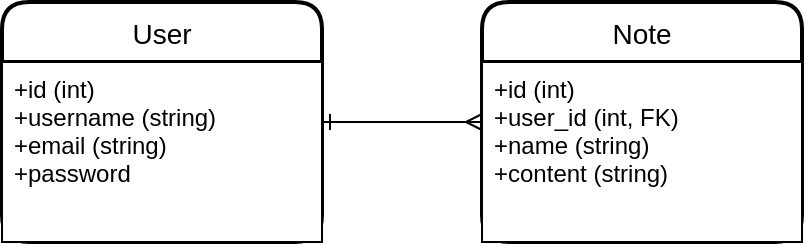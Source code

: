 <mxfile>
    <diagram id="bweU3u733Zc1z5GfixC9" name="ERD">
        <mxGraphModel dx="1213" dy="861" grid="0" gridSize="10" guides="1" tooltips="1" connect="1" arrows="1" fold="1" page="1" pageScale="1" pageWidth="850" pageHeight="1100" background="#ffffff" math="0" shadow="0">
            <root>
                <mxCell id="0"/>
                <mxCell id="1" parent="0"/>
                <mxCell id="38" value="" style="edgeStyle=none;html=1;startArrow=ERone;startFill=0;endArrow=ERmany;endFill=0;" edge="1" parent="1" source="33" target="36">
                    <mxGeometry relative="1" as="geometry"/>
                </mxCell>
                <mxCell id="33" value="User" style="swimlane;childLayout=stackLayout;horizontal=1;startSize=30;horizontalStack=0;rounded=1;fontSize=14;fontStyle=0;strokeWidth=2;resizeParent=0;resizeLast=1;shadow=0;dashed=0;align=center;" vertex="1" parent="1">
                    <mxGeometry x="80" y="50" width="160" height="120" as="geometry"/>
                </mxCell>
                <mxCell id="34" value="+id (int)&#10;+username (string)&#10;+email (string)&#10;+password &#10;" style="align=left;spacingLeft=4;fontSize=12;verticalAlign=top;resizable=0;rotatable=0;part=1;" vertex="1" parent="33">
                    <mxGeometry y="30" width="160" height="90" as="geometry"/>
                </mxCell>
                <mxCell id="36" value="Note" style="swimlane;childLayout=stackLayout;horizontal=1;startSize=30;horizontalStack=0;rounded=1;fontSize=14;fontStyle=0;strokeWidth=2;resizeParent=0;resizeLast=1;shadow=0;dashed=0;align=center;" vertex="1" parent="1">
                    <mxGeometry x="320" y="50" width="160" height="120" as="geometry"/>
                </mxCell>
                <mxCell id="37" value="+id (int)&#10;+user_id (int, FK)&#10;+name (string)&#10;+content (string)&#10;" style="align=left;spacingLeft=4;fontSize=12;verticalAlign=top;resizable=0;rotatable=0;part=1;" vertex="1" parent="36">
                    <mxGeometry y="30" width="160" height="90" as="geometry"/>
                </mxCell>
            </root>
        </mxGraphModel>
    </diagram>
    <diagram id="Iws4Fvm3tBOT7BSx9ZtD" name="Flowchart_Login">
        <mxGraphModel dx="1031" dy="732" grid="1" gridSize="10" guides="1" tooltips="1" connect="1" arrows="1" fold="1" page="1" pageScale="1" pageWidth="850" pageHeight="1100" math="0" shadow="0">
            <root>
                <mxCell id="JyEbljsS3qw2IChlDEZo-0"/>
                <mxCell id="JyEbljsS3qw2IChlDEZo-1" parent="JyEbljsS3qw2IChlDEZo-0"/>
            </root>
        </mxGraphModel>
    </diagram>
</mxfile>